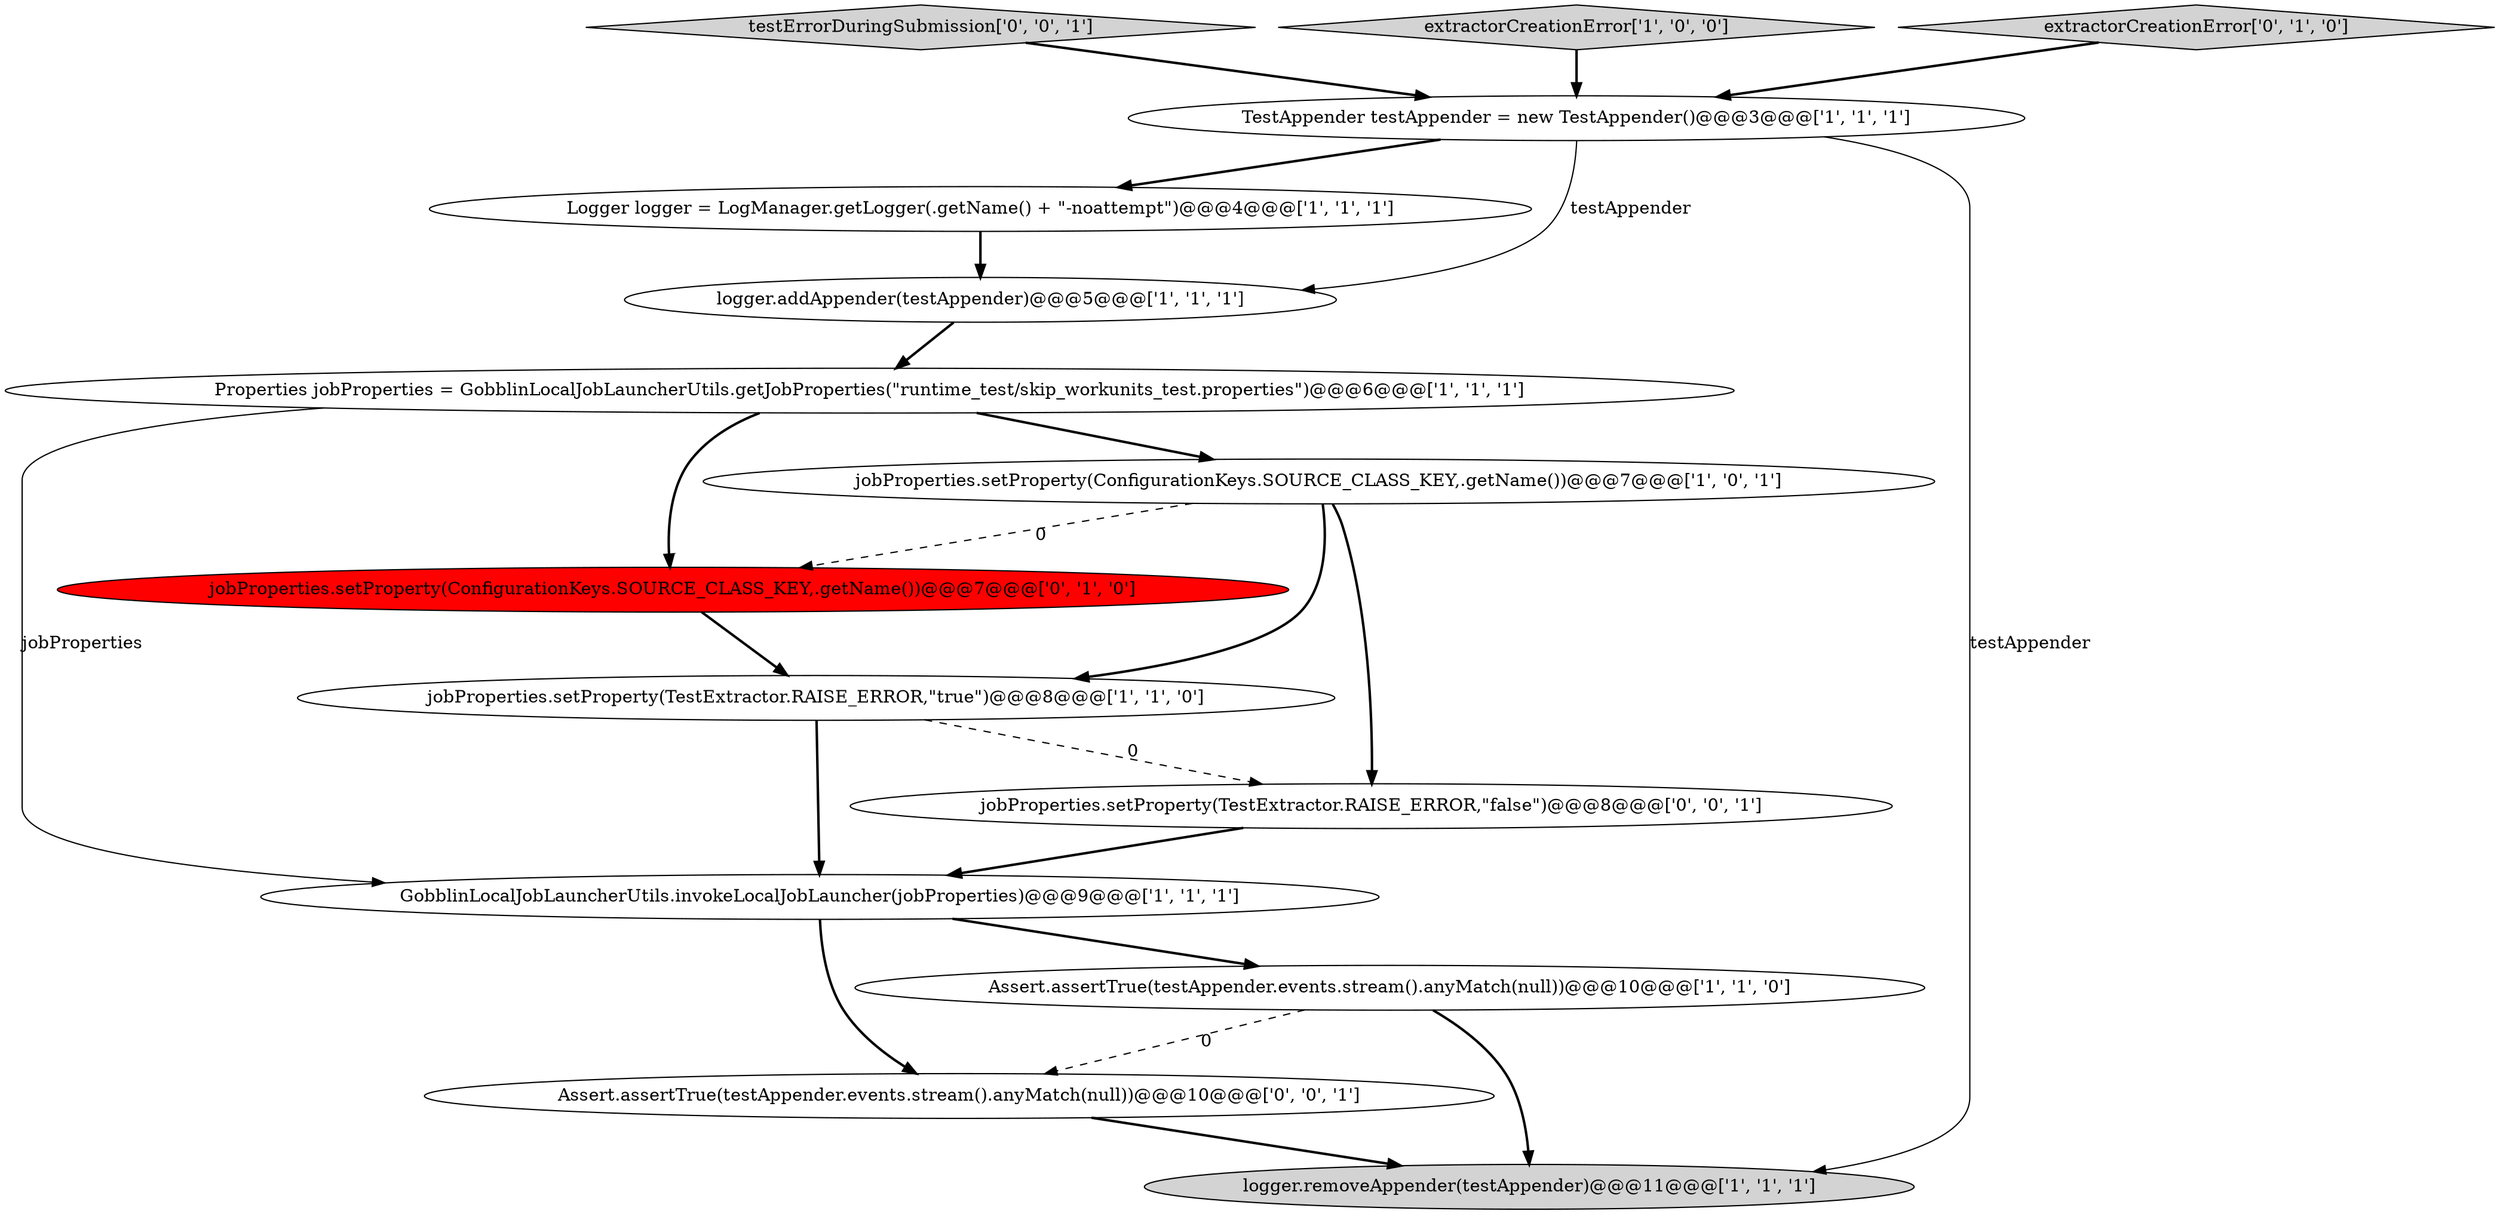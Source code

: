 digraph {
12 [style = filled, label = "testErrorDuringSubmission['0', '0', '1']", fillcolor = lightgray, shape = diamond image = "AAA0AAABBB3BBB"];
4 [style = filled, label = "Properties jobProperties = GobblinLocalJobLauncherUtils.getJobProperties(\"runtime_test/skip_workunits_test.properties\")@@@6@@@['1', '1', '1']", fillcolor = white, shape = ellipse image = "AAA0AAABBB1BBB"];
8 [style = filled, label = "GobblinLocalJobLauncherUtils.invokeLocalJobLauncher(jobProperties)@@@9@@@['1', '1', '1']", fillcolor = white, shape = ellipse image = "AAA0AAABBB1BBB"];
9 [style = filled, label = "jobProperties.setProperty(TestExtractor.RAISE_ERROR,\"true\")@@@8@@@['1', '1', '0']", fillcolor = white, shape = ellipse image = "AAA0AAABBB1BBB"];
3 [style = filled, label = "Logger logger = LogManager.getLogger(.getName() + \"-noattempt\")@@@4@@@['1', '1', '1']", fillcolor = white, shape = ellipse image = "AAA0AAABBB1BBB"];
7 [style = filled, label = "logger.removeAppender(testAppender)@@@11@@@['1', '1', '1']", fillcolor = lightgray, shape = ellipse image = "AAA0AAABBB1BBB"];
13 [style = filled, label = "jobProperties.setProperty(TestExtractor.RAISE_ERROR,\"false\")@@@8@@@['0', '0', '1']", fillcolor = white, shape = ellipse image = "AAA0AAABBB3BBB"];
14 [style = filled, label = "Assert.assertTrue(testAppender.events.stream().anyMatch(null))@@@10@@@['0', '0', '1']", fillcolor = white, shape = ellipse image = "AAA0AAABBB3BBB"];
1 [style = filled, label = "Assert.assertTrue(testAppender.events.stream().anyMatch(null))@@@10@@@['1', '1', '0']", fillcolor = white, shape = ellipse image = "AAA0AAABBB1BBB"];
2 [style = filled, label = "logger.addAppender(testAppender)@@@5@@@['1', '1', '1']", fillcolor = white, shape = ellipse image = "AAA0AAABBB1BBB"];
0 [style = filled, label = "jobProperties.setProperty(ConfigurationKeys.SOURCE_CLASS_KEY,.getName())@@@7@@@['1', '0', '1']", fillcolor = white, shape = ellipse image = "AAA0AAABBB1BBB"];
5 [style = filled, label = "extractorCreationError['1', '0', '0']", fillcolor = lightgray, shape = diamond image = "AAA0AAABBB1BBB"];
6 [style = filled, label = "TestAppender testAppender = new TestAppender()@@@3@@@['1', '1', '1']", fillcolor = white, shape = ellipse image = "AAA0AAABBB1BBB"];
11 [style = filled, label = "extractorCreationError['0', '1', '0']", fillcolor = lightgray, shape = diamond image = "AAA0AAABBB2BBB"];
10 [style = filled, label = "jobProperties.setProperty(ConfigurationKeys.SOURCE_CLASS_KEY,.getName())@@@7@@@['0', '1', '0']", fillcolor = red, shape = ellipse image = "AAA1AAABBB2BBB"];
4->10 [style = bold, label=""];
6->3 [style = bold, label=""];
4->8 [style = solid, label="jobProperties"];
0->9 [style = bold, label=""];
0->13 [style = bold, label=""];
1->14 [style = dashed, label="0"];
6->2 [style = solid, label="testAppender"];
11->6 [style = bold, label=""];
8->14 [style = bold, label=""];
9->8 [style = bold, label=""];
12->6 [style = bold, label=""];
2->4 [style = bold, label=""];
1->7 [style = bold, label=""];
0->10 [style = dashed, label="0"];
4->0 [style = bold, label=""];
14->7 [style = bold, label=""];
8->1 [style = bold, label=""];
6->7 [style = solid, label="testAppender"];
5->6 [style = bold, label=""];
3->2 [style = bold, label=""];
9->13 [style = dashed, label="0"];
10->9 [style = bold, label=""];
13->8 [style = bold, label=""];
}
